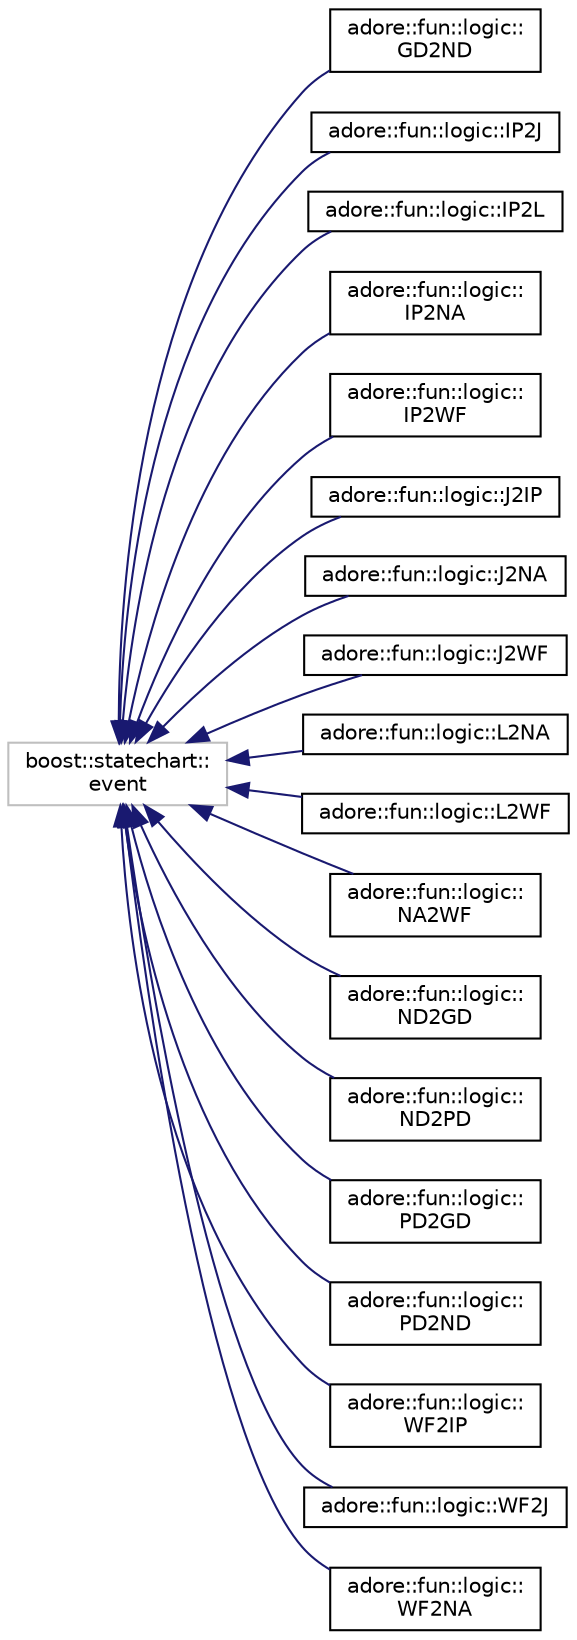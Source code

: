 digraph "Graphical Class Hierarchy"
{
 // LATEX_PDF_SIZE
  edge [fontname="Helvetica",fontsize="10",labelfontname="Helvetica",labelfontsize="10"];
  node [fontname="Helvetica",fontsize="10",shape=record];
  rankdir="LR";
  Node416 [label="boost::statechart::\levent",height=0.2,width=0.4,color="grey75", fillcolor="white", style="filled",tooltip=" "];
  Node416 -> Node0 [dir="back",color="midnightblue",fontsize="10",style="solid",fontname="Helvetica"];
  Node0 [label="adore::fun::logic::\lGD2ND",height=0.2,width=0.4,color="black", fillcolor="white", style="filled",URL="$structadore_1_1fun_1_1logic_1_1GD2ND.html",tooltip=" "];
  Node416 -> Node418 [dir="back",color="midnightblue",fontsize="10",style="solid",fontname="Helvetica"];
  Node418 [label="adore::fun::logic::IP2J",height=0.2,width=0.4,color="black", fillcolor="white", style="filled",URL="$structadore_1_1fun_1_1logic_1_1IP2J.html",tooltip=" "];
  Node416 -> Node419 [dir="back",color="midnightblue",fontsize="10",style="solid",fontname="Helvetica"];
  Node419 [label="adore::fun::logic::IP2L",height=0.2,width=0.4,color="black", fillcolor="white", style="filled",URL="$structadore_1_1fun_1_1logic_1_1IP2L.html",tooltip=" "];
  Node416 -> Node420 [dir="back",color="midnightblue",fontsize="10",style="solid",fontname="Helvetica"];
  Node420 [label="adore::fun::logic::\lIP2NA",height=0.2,width=0.4,color="black", fillcolor="white", style="filled",URL="$structadore_1_1fun_1_1logic_1_1IP2NA.html",tooltip=" "];
  Node416 -> Node421 [dir="back",color="midnightblue",fontsize="10",style="solid",fontname="Helvetica"];
  Node421 [label="adore::fun::logic::\lIP2WF",height=0.2,width=0.4,color="black", fillcolor="white", style="filled",URL="$structadore_1_1fun_1_1logic_1_1IP2WF.html",tooltip=" "];
  Node416 -> Node422 [dir="back",color="midnightblue",fontsize="10",style="solid",fontname="Helvetica"];
  Node422 [label="adore::fun::logic::J2IP",height=0.2,width=0.4,color="black", fillcolor="white", style="filled",URL="$structadore_1_1fun_1_1logic_1_1J2IP.html",tooltip=" "];
  Node416 -> Node423 [dir="back",color="midnightblue",fontsize="10",style="solid",fontname="Helvetica"];
  Node423 [label="adore::fun::logic::J2NA",height=0.2,width=0.4,color="black", fillcolor="white", style="filled",URL="$structadore_1_1fun_1_1logic_1_1J2NA.html",tooltip=" "];
  Node416 -> Node424 [dir="back",color="midnightblue",fontsize="10",style="solid",fontname="Helvetica"];
  Node424 [label="adore::fun::logic::J2WF",height=0.2,width=0.4,color="black", fillcolor="white", style="filled",URL="$structadore_1_1fun_1_1logic_1_1J2WF.html",tooltip=" "];
  Node416 -> Node425 [dir="back",color="midnightblue",fontsize="10",style="solid",fontname="Helvetica"];
  Node425 [label="adore::fun::logic::L2NA",height=0.2,width=0.4,color="black", fillcolor="white", style="filled",URL="$structadore_1_1fun_1_1logic_1_1L2NA.html",tooltip=" "];
  Node416 -> Node426 [dir="back",color="midnightblue",fontsize="10",style="solid",fontname="Helvetica"];
  Node426 [label="adore::fun::logic::L2WF",height=0.2,width=0.4,color="black", fillcolor="white", style="filled",URL="$structadore_1_1fun_1_1logic_1_1L2WF.html",tooltip=" "];
  Node416 -> Node427 [dir="back",color="midnightblue",fontsize="10",style="solid",fontname="Helvetica"];
  Node427 [label="adore::fun::logic::\lNA2WF",height=0.2,width=0.4,color="black", fillcolor="white", style="filled",URL="$structadore_1_1fun_1_1logic_1_1NA2WF.html",tooltip=" "];
  Node416 -> Node428 [dir="back",color="midnightblue",fontsize="10",style="solid",fontname="Helvetica"];
  Node428 [label="adore::fun::logic::\lND2GD",height=0.2,width=0.4,color="black", fillcolor="white", style="filled",URL="$structadore_1_1fun_1_1logic_1_1ND2GD.html",tooltip=" "];
  Node416 -> Node429 [dir="back",color="midnightblue",fontsize="10",style="solid",fontname="Helvetica"];
  Node429 [label="adore::fun::logic::\lND2PD",height=0.2,width=0.4,color="black", fillcolor="white", style="filled",URL="$structadore_1_1fun_1_1logic_1_1ND2PD.html",tooltip=" "];
  Node416 -> Node430 [dir="back",color="midnightblue",fontsize="10",style="solid",fontname="Helvetica"];
  Node430 [label="adore::fun::logic::\lPD2GD",height=0.2,width=0.4,color="black", fillcolor="white", style="filled",URL="$structadore_1_1fun_1_1logic_1_1PD2GD.html",tooltip=" "];
  Node416 -> Node431 [dir="back",color="midnightblue",fontsize="10",style="solid",fontname="Helvetica"];
  Node431 [label="adore::fun::logic::\lPD2ND",height=0.2,width=0.4,color="black", fillcolor="white", style="filled",URL="$structadore_1_1fun_1_1logic_1_1PD2ND.html",tooltip=" "];
  Node416 -> Node432 [dir="back",color="midnightblue",fontsize="10",style="solid",fontname="Helvetica"];
  Node432 [label="adore::fun::logic::\lWF2IP",height=0.2,width=0.4,color="black", fillcolor="white", style="filled",URL="$structadore_1_1fun_1_1logic_1_1WF2IP.html",tooltip=" "];
  Node416 -> Node433 [dir="back",color="midnightblue",fontsize="10",style="solid",fontname="Helvetica"];
  Node433 [label="adore::fun::logic::WF2J",height=0.2,width=0.4,color="black", fillcolor="white", style="filled",URL="$structadore_1_1fun_1_1logic_1_1WF2J.html",tooltip=" "];
  Node416 -> Node434 [dir="back",color="midnightblue",fontsize="10",style="solid",fontname="Helvetica"];
  Node434 [label="adore::fun::logic::\lWF2NA",height=0.2,width=0.4,color="black", fillcolor="white", style="filled",URL="$structadore_1_1fun_1_1logic_1_1WF2NA.html",tooltip=" "];
}
